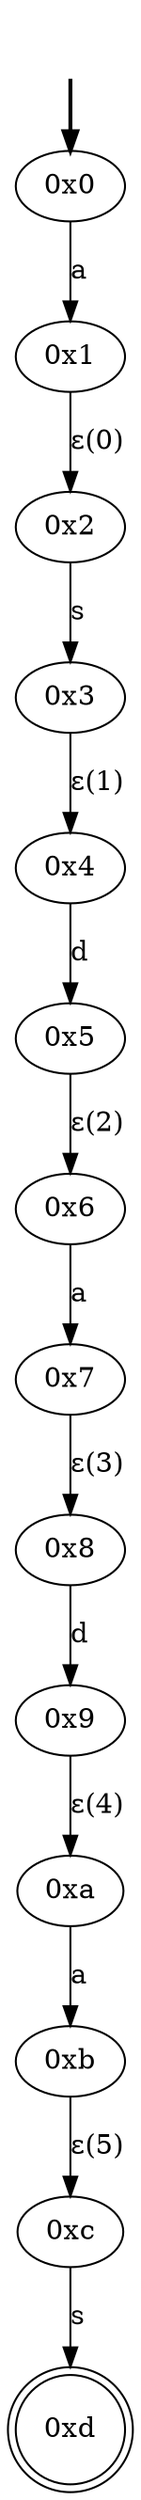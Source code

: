 digraph {
	fake [style=invisible]
	"0x0" [root=true]
	"0x1"
	"0x2"
	"0x3"
	"0x4"
	"0x5"
	"0x6"
	"0x7"
	"0x8"
	"0x9"
	"0xa"
	"0xb"
	"0xc"
	"0xd" [shape=doublecircle]
	fake -> "0x0" [style=bold]
	"0x0" -> "0x1" [label=a]
	"0x2" -> "0x3" [label=s]
	"0x1" -> "0x2" [label="ε(0)"]
	"0x4" -> "0x5" [label=d]
	"0x3" -> "0x4" [label="ε(1)"]
	"0x6" -> "0x7" [label=a]
	"0x5" -> "0x6" [label="ε(2)"]
	"0x8" -> "0x9" [label=d]
	"0x7" -> "0x8" [label="ε(3)"]
	"0xa" -> "0xb" [label=a]
	"0x9" -> "0xa" [label="ε(4)"]
	"0xc" -> "0xd" [label=s]
	"0xb" -> "0xc" [label="ε(5)"]
}
